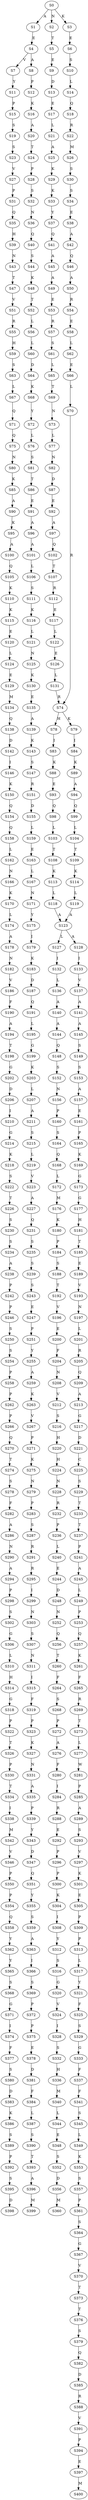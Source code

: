 strict digraph  {
	S0 -> S1 [ label = A ];
	S0 -> S2 [ label = N ];
	S0 -> S3 [ label = K ];
	S1 -> S4 [ label = E ];
	S2 -> S5 [ label = T ];
	S3 -> S6 [ label = E ];
	S4 -> S7 [ label = V ];
	S4 -> S8 [ label = A ];
	S5 -> S9 [ label = E ];
	S6 -> S10 [ label = S ];
	S7 -> S11 [ label = Y ];
	S8 -> S12 [ label = P ];
	S9 -> S13 [ label = D ];
	S10 -> S14 [ label = L ];
	S11 -> S15 [ label = P ];
	S12 -> S16 [ label = K ];
	S13 -> S17 [ label = E ];
	S14 -> S18 [ label = Q ];
	S15 -> S19 [ label = S ];
	S16 -> S20 [ label = A ];
	S17 -> S21 [ label = L ];
	S18 -> S22 [ label = R ];
	S19 -> S23 [ label = S ];
	S20 -> S24 [ label = T ];
	S21 -> S25 [ label = A ];
	S22 -> S26 [ label = M ];
	S23 -> S27 [ label = V ];
	S24 -> S28 [ label = P ];
	S25 -> S29 [ label = K ];
	S26 -> S30 [ label = S ];
	S27 -> S31 [ label = P ];
	S28 -> S32 [ label = S ];
	S29 -> S33 [ label = K ];
	S30 -> S34 [ label = S ];
	S31 -> S35 [ label = Q ];
	S32 -> S36 [ label = N ];
	S33 -> S37 [ label = Y ];
	S34 -> S38 [ label = E ];
	S35 -> S39 [ label = H ];
	S36 -> S40 [ label = Q ];
	S37 -> S41 [ label = Q ];
	S38 -> S42 [ label = A ];
	S39 -> S43 [ label = N ];
	S40 -> S44 [ label = S ];
	S41 -> S45 [ label = A ];
	S42 -> S46 [ label = Q ];
	S43 -> S47 [ label = T ];
	S44 -> S48 [ label = K ];
	S45 -> S49 [ label = A ];
	S46 -> S50 [ label = A ];
	S47 -> S51 [ label = V ];
	S48 -> S52 [ label = T ];
	S49 -> S53 [ label = E ];
	S50 -> S54 [ label = R ];
	S51 -> S55 [ label = R ];
	S52 -> S56 [ label = L ];
	S53 -> S57 [ label = R ];
	S54 -> S58 [ label = E ];
	S55 -> S59 [ label = H ];
	S56 -> S60 [ label = L ];
	S57 -> S61 [ label = S ];
	S58 -> S62 [ label = L ];
	S59 -> S63 [ label = S ];
	S60 -> S64 [ label = D ];
	S61 -> S65 [ label = L ];
	S62 -> S66 [ label = E ];
	S63 -> S67 [ label = L ];
	S64 -> S68 [ label = K ];
	S65 -> S69 [ label = T ];
	S66 -> S70 [ label = L ];
	S67 -> S71 [ label = Q ];
	S68 -> S72 [ label = Y ];
	S69 -> S73 [ label = N ];
	S70 -> S74 [ label = R ];
	S71 -> S75 [ label = Q ];
	S72 -> S76 [ label = L ];
	S73 -> S77 [ label = L ];
	S74 -> S78 [ label = H ];
	S74 -> S79 [ label = K ];
	S75 -> S80 [ label = N ];
	S76 -> S81 [ label = S ];
	S77 -> S82 [ label = N ];
	S78 -> S83 [ label = I ];
	S79 -> S84 [ label = I ];
	S80 -> S85 [ label = K ];
	S81 -> S86 [ label = T ];
	S82 -> S87 [ label = D ];
	S83 -> S88 [ label = K ];
	S84 -> S89 [ label = K ];
	S85 -> S90 [ label = A ];
	S86 -> S91 [ label = E ];
	S87 -> S92 [ label = E ];
	S88 -> S93 [ label = E ];
	S89 -> S94 [ label = A ];
	S90 -> S95 [ label = K ];
	S91 -> S96 [ label = A ];
	S92 -> S97 [ label = A ];
	S93 -> S98 [ label = Q ];
	S94 -> S99 [ label = Q ];
	S95 -> S100 [ label = A ];
	S96 -> S101 [ label = A ];
	S97 -> S102 [ label = Q ];
	S98 -> S103 [ label = L ];
	S99 -> S104 [ label = L ];
	S100 -> S105 [ label = Q ];
	S101 -> S106 [ label = L ];
	S102 -> S107 [ label = T ];
	S103 -> S108 [ label = T ];
	S104 -> S109 [ label = T ];
	S105 -> S110 [ label = K ];
	S106 -> S111 [ label = S ];
	S107 -> S112 [ label = R ];
	S108 -> S113 [ label = K ];
	S109 -> S114 [ label = K ];
	S110 -> S115 [ label = K ];
	S111 -> S116 [ label = K ];
	S112 -> S117 [ label = E ];
	S113 -> S118 [ label = L ];
	S114 -> S119 [ label = L ];
	S115 -> S120 [ label = E ];
	S116 -> S121 [ label = L ];
	S117 -> S122 [ label = L ];
	S118 -> S123 [ label = A ];
	S119 -> S123 [ label = A ];
	S120 -> S124 [ label = L ];
	S121 -> S125 [ label = N ];
	S122 -> S126 [ label = E ];
	S123 -> S127 [ label = L ];
	S123 -> S128 [ label = A ];
	S124 -> S129 [ label = E ];
	S125 -> S130 [ label = K ];
	S126 -> S131 [ label = L ];
	S127 -> S132 [ label = I ];
	S128 -> S133 [ label = I ];
	S129 -> S134 [ label = M ];
	S130 -> S135 [ label = E ];
	S131 -> S74 [ label = R ];
	S132 -> S136 [ label = L ];
	S133 -> S137 [ label = V ];
	S134 -> S138 [ label = Q ];
	S135 -> S139 [ label = A ];
	S136 -> S140 [ label = A ];
	S137 -> S141 [ label = A ];
	S138 -> S142 [ label = D ];
	S139 -> S143 [ label = K ];
	S140 -> S144 [ label = A ];
	S141 -> S145 [ label = A ];
	S142 -> S146 [ label = I ];
	S143 -> S147 [ label = S ];
	S144 -> S148 [ label = Q ];
	S145 -> S149 [ label = S ];
	S146 -> S150 [ label = K ];
	S147 -> S151 [ label = R ];
	S148 -> S152 [ label = S ];
	S149 -> S153 [ label = S ];
	S150 -> S154 [ label = Q ];
	S151 -> S155 [ label = D ];
	S152 -> S156 [ label = N ];
	S153 -> S157 [ label = A ];
	S154 -> S158 [ label = Q ];
	S155 -> S159 [ label = L ];
	S156 -> S160 [ label = P ];
	S157 -> S161 [ label = E ];
	S158 -> S162 [ label = L ];
	S159 -> S163 [ label = E ];
	S160 -> S164 [ label = S ];
	S161 -> S165 [ label = P ];
	S162 -> S166 [ label = N ];
	S163 -> S167 [ label = L ];
	S164 -> S168 [ label = Q ];
	S165 -> S169 [ label = K ];
	S166 -> S170 [ label = K ];
	S167 -> S171 [ label = N ];
	S168 -> S172 [ label = L ];
	S169 -> S173 [ label = G ];
	S170 -> S174 [ label = L ];
	S171 -> S175 [ label = Y ];
	S172 -> S176 [ label = M ];
	S173 -> S177 [ label = G ];
	S174 -> S178 [ label = A ];
	S175 -> S179 [ label = I ];
	S176 -> S180 [ label = K ];
	S177 -> S181 [ label = H ];
	S178 -> S182 [ label = N ];
	S179 -> S183 [ label = K ];
	S180 -> S184 [ label = P ];
	S181 -> S185 [ label = T ];
	S182 -> S186 [ label = V ];
	S183 -> S187 [ label = D ];
	S184 -> S188 [ label = S ];
	S185 -> S189 [ label = E ];
	S186 -> S190 [ label = F ];
	S187 -> S191 [ label = Q ];
	S188 -> S192 [ label = T ];
	S189 -> S193 [ label = V ];
	S190 -> S194 [ label = A ];
	S191 -> S195 [ label = L ];
	S192 -> S196 [ label = V ];
	S193 -> S197 [ label = N ];
	S194 -> S198 [ label = T ];
	S195 -> S199 [ label = G ];
	S196 -> S200 [ label = E ];
	S197 -> S201 [ label = L ];
	S198 -> S202 [ label = G ];
	S199 -> S203 [ label = K ];
	S200 -> S204 [ label = F ];
	S201 -> S205 [ label = R ];
	S202 -> S206 [ label = D ];
	S203 -> S207 [ label = L ];
	S204 -> S208 [ label = N ];
	S205 -> S209 [ label = Q ];
	S206 -> S210 [ label = I ];
	S207 -> S211 [ label = A ];
	S208 -> S212 [ label = V ];
	S209 -> S213 [ label = A ];
	S210 -> S214 [ label = G ];
	S211 -> S215 [ label = S ];
	S212 -> S216 [ label = S ];
	S213 -> S217 [ label = G ];
	S214 -> S218 [ label = K ];
	S215 -> S219 [ label = L ];
	S216 -> S220 [ label = H ];
	S217 -> S221 [ label = D ];
	S218 -> S222 [ label = S ];
	S219 -> S223 [ label = V ];
	S220 -> S224 [ label = H ];
	S221 -> S225 [ label = C ];
	S222 -> S226 [ label = T ];
	S223 -> S227 [ label = A ];
	S224 -> S228 [ label = N ];
	S225 -> S229 [ label = S ];
	S226 -> S230 [ label = S ];
	S227 -> S231 [ label = Q ];
	S228 -> S232 [ label = R ];
	S229 -> S233 [ label = T ];
	S230 -> S234 [ label = S ];
	S231 -> S235 [ label = S ];
	S232 -> S236 [ label = P ];
	S233 -> S237 [ label = T ];
	S234 -> S238 [ label = A ];
	S235 -> S239 [ label = S ];
	S236 -> S240 [ label = L ];
	S237 -> S241 [ label = P ];
	S238 -> S242 [ label = P ];
	S239 -> S243 [ label = S ];
	S240 -> S244 [ label = E ];
	S241 -> S245 [ label = A ];
	S242 -> S246 [ label = P ];
	S243 -> S247 [ label = E ];
	S244 -> S248 [ label = D ];
	S245 -> S249 [ label = L ];
	S246 -> S250 [ label = S ];
	S247 -> S251 [ label = P ];
	S248 -> S252 [ label = N ];
	S249 -> S253 [ label = P ];
	S250 -> S254 [ label = S ];
	S251 -> S255 [ label = Y ];
	S252 -> S256 [ label = Q ];
	S253 -> S257 [ label = Q ];
	S254 -> S258 [ label = P ];
	S255 -> S259 [ label = A ];
	S256 -> S260 [ label = T ];
	S257 -> S261 [ label = K ];
	S258 -> S262 [ label = P ];
	S259 -> S263 [ label = K ];
	S260 -> S264 [ label = F ];
	S261 -> S265 [ label = F ];
	S262 -> S266 [ label = P ];
	S263 -> S267 [ label = V ];
	S264 -> S268 [ label = S ];
	S265 -> S269 [ label = R ];
	S266 -> S270 [ label = Q ];
	S267 -> S271 [ label = P ];
	S268 -> S272 [ label = P ];
	S269 -> S273 [ label = T ];
	S270 -> S274 [ label = T ];
	S271 -> S275 [ label = K ];
	S272 -> S276 [ label = A ];
	S273 -> S277 [ label = L ];
	S274 -> S278 [ label = S ];
	S275 -> S279 [ label = N ];
	S276 -> S280 [ label = F ];
	S277 -> S281 [ label = W ];
	S278 -> S282 [ label = F ];
	S279 -> S283 [ label = P ];
	S280 -> S284 [ label = I ];
	S281 -> S285 [ label = P ];
	S282 -> S286 [ label = A ];
	S283 -> S287 [ label = S ];
	S284 -> S288 [ label = R ];
	S285 -> S289 [ label = A ];
	S286 -> S290 [ label = N ];
	S287 -> S291 [ label = R ];
	S288 -> S292 [ label = E ];
	S289 -> S293 [ label = S ];
	S290 -> S294 [ label = A ];
	S291 -> S295 [ label = R ];
	S292 -> S296 [ label = P ];
	S293 -> S297 [ label = V ];
	S294 -> S298 [ label = P ];
	S295 -> S299 [ label = I ];
	S296 -> S300 [ label = P ];
	S297 -> S301 [ label = K ];
	S298 -> S302 [ label = S ];
	S299 -> S303 [ label = N ];
	S300 -> S304 [ label = K ];
	S301 -> S305 [ label = E ];
	S302 -> S306 [ label = G ];
	S303 -> S307 [ label = S ];
	S304 -> S308 [ label = I ];
	S305 -> S309 [ label = P ];
	S306 -> S310 [ label = L ];
	S307 -> S311 [ label = N ];
	S308 -> S312 [ label = Y ];
	S309 -> S313 [ label = P ];
	S310 -> S314 [ label = H ];
	S311 -> S315 [ label = I ];
	S312 -> S316 [ label = S ];
	S313 -> S317 [ label = L ];
	S314 -> S318 [ label = G ];
	S315 -> S319 [ label = F ];
	S316 -> S320 [ label = G ];
	S317 -> S321 [ label = Y ];
	S318 -> S322 [ label = P ];
	S319 -> S323 [ label = P ];
	S320 -> S324 [ label = V ];
	S321 -> S325 [ label = F ];
	S322 -> S326 [ label = T ];
	S323 -> S327 [ label = K ];
	S324 -> S328 [ label = I ];
	S325 -> S329 [ label = S ];
	S326 -> S330 [ label = P ];
	S327 -> S331 [ label = N ];
	S328 -> S332 [ label = S ];
	S329 -> S333 [ label = G ];
	S330 -> S334 [ label = T ];
	S331 -> S335 [ label = A ];
	S332 -> S336 [ label = H ];
	S333 -> S337 [ label = F ];
	S334 -> S338 [ label = I ];
	S335 -> S339 [ label = P ];
	S336 -> S340 [ label = M ];
	S337 -> S341 [ label = F ];
	S338 -> S342 [ label = M ];
	S339 -> S343 [ label = Y ];
	S340 -> S344 [ label = L ];
	S341 -> S345 [ label = S ];
	S342 -> S346 [ label = V ];
	S343 -> S347 [ label = D ];
	S344 -> S348 [ label = E ];
	S345 -> S349 [ label = L ];
	S346 -> S350 [ label = P ];
	S347 -> S351 [ label = Q ];
	S348 -> S352 [ label = S ];
	S349 -> S353 [ label = K ];
	S350 -> S354 [ label = P ];
	S351 -> S355 [ label = Y ];
	S352 -> S356 [ label = D ];
	S353 -> S357 [ label = S ];
	S354 -> S358 [ label = Q ];
	S355 -> S359 [ label = S ];
	S356 -> S360 [ label = M ];
	S357 -> S361 [ label = P ];
	S358 -> S362 [ label = Y ];
	S359 -> S363 [ label = A ];
	S361 -> S364 [ label = S ];
	S362 -> S365 [ label = Y ];
	S363 -> S366 [ label = I ];
	S364 -> S367 [ label = G ];
	S365 -> S368 [ label = S ];
	S366 -> S369 [ label = S ];
	S367 -> S370 [ label = V ];
	S368 -> S371 [ label = G ];
	S369 -> S372 [ label = P ];
	S370 -> S373 [ label = T ];
	S371 -> S374 [ label = I ];
	S372 -> S375 [ label = P ];
	S373 -> S376 [ label = T ];
	S374 -> S377 [ label = F ];
	S375 -> S378 [ label = E ];
	S376 -> S379 [ label = S ];
	S377 -> S380 [ label = S ];
	S378 -> S381 [ label = D ];
	S379 -> S382 [ label = Q ];
	S380 -> S383 [ label = D ];
	S381 -> S384 [ label = F ];
	S382 -> S385 [ label = D ];
	S383 -> S386 [ label = K ];
	S384 -> S387 [ label = L ];
	S385 -> S388 [ label = R ];
	S386 -> S389 [ label = S ];
	S387 -> S390 [ label = S ];
	S388 -> S391 [ label = V ];
	S389 -> S392 [ label = P ];
	S390 -> S393 [ label = T ];
	S391 -> S394 [ label = P ];
	S392 -> S395 [ label = S ];
	S393 -> S396 [ label = A ];
	S394 -> S397 [ label = E ];
	S395 -> S398 [ label = D ];
	S396 -> S399 [ label = M ];
	S397 -> S400 [ label = M ];
}
